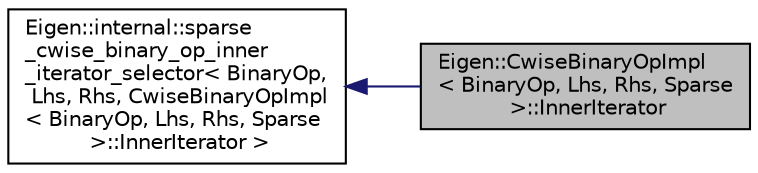 digraph "Eigen::CwiseBinaryOpImpl&lt; BinaryOp, Lhs, Rhs, Sparse &gt;::InnerIterator"
{
  edge [fontname="Helvetica",fontsize="10",labelfontname="Helvetica",labelfontsize="10"];
  node [fontname="Helvetica",fontsize="10",shape=record];
  rankdir="LR";
  Node1 [label="Eigen::CwiseBinaryOpImpl\l\< BinaryOp, Lhs, Rhs, Sparse\l \>::InnerIterator",height=0.2,width=0.4,color="black", fillcolor="grey75", style="filled" fontcolor="black"];
  Node2 -> Node1 [dir="back",color="midnightblue",fontsize="10",style="solid",fontname="Helvetica"];
  Node2 [label="Eigen::internal::sparse\l_cwise_binary_op_inner\l_iterator_selector\< BinaryOp,\l Lhs, Rhs, CwiseBinaryOpImpl\l\< BinaryOp, Lhs, Rhs, Sparse\l \>::InnerIterator \>",height=0.2,width=0.4,color="black", fillcolor="white", style="filled",URL="$classEigen_1_1internal_1_1sparse__cwise__binary__op__inner__iterator__selector.html"];
}
